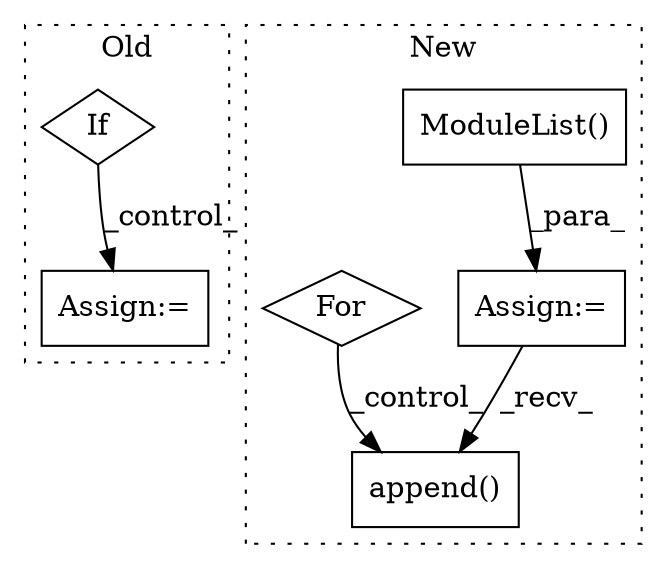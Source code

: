 digraph G {
subgraph cluster0 {
1 [label="If" a="96" s="504,521" l="3,14" shape="diamond"];
3 [label="Assign:=" a="68" s="627" l="3" shape="box"];
label = "Old";
style="dotted";
}
subgraph cluster1 {
2 [label="ModuleList()" a="75" s="777" l="15" shape="box"];
4 [label="Assign:=" a="68" s="774" l="3" shape="box"];
5 [label="append()" a="75" s="1163,1211" l="21,1" shape="box"];
6 [label="For" a="107" s="801,847" l="4,14" shape="diamond"];
label = "New";
style="dotted";
}
1 -> 3 [label="_control_"];
2 -> 4 [label="_para_"];
4 -> 5 [label="_recv_"];
6 -> 5 [label="_control_"];
}